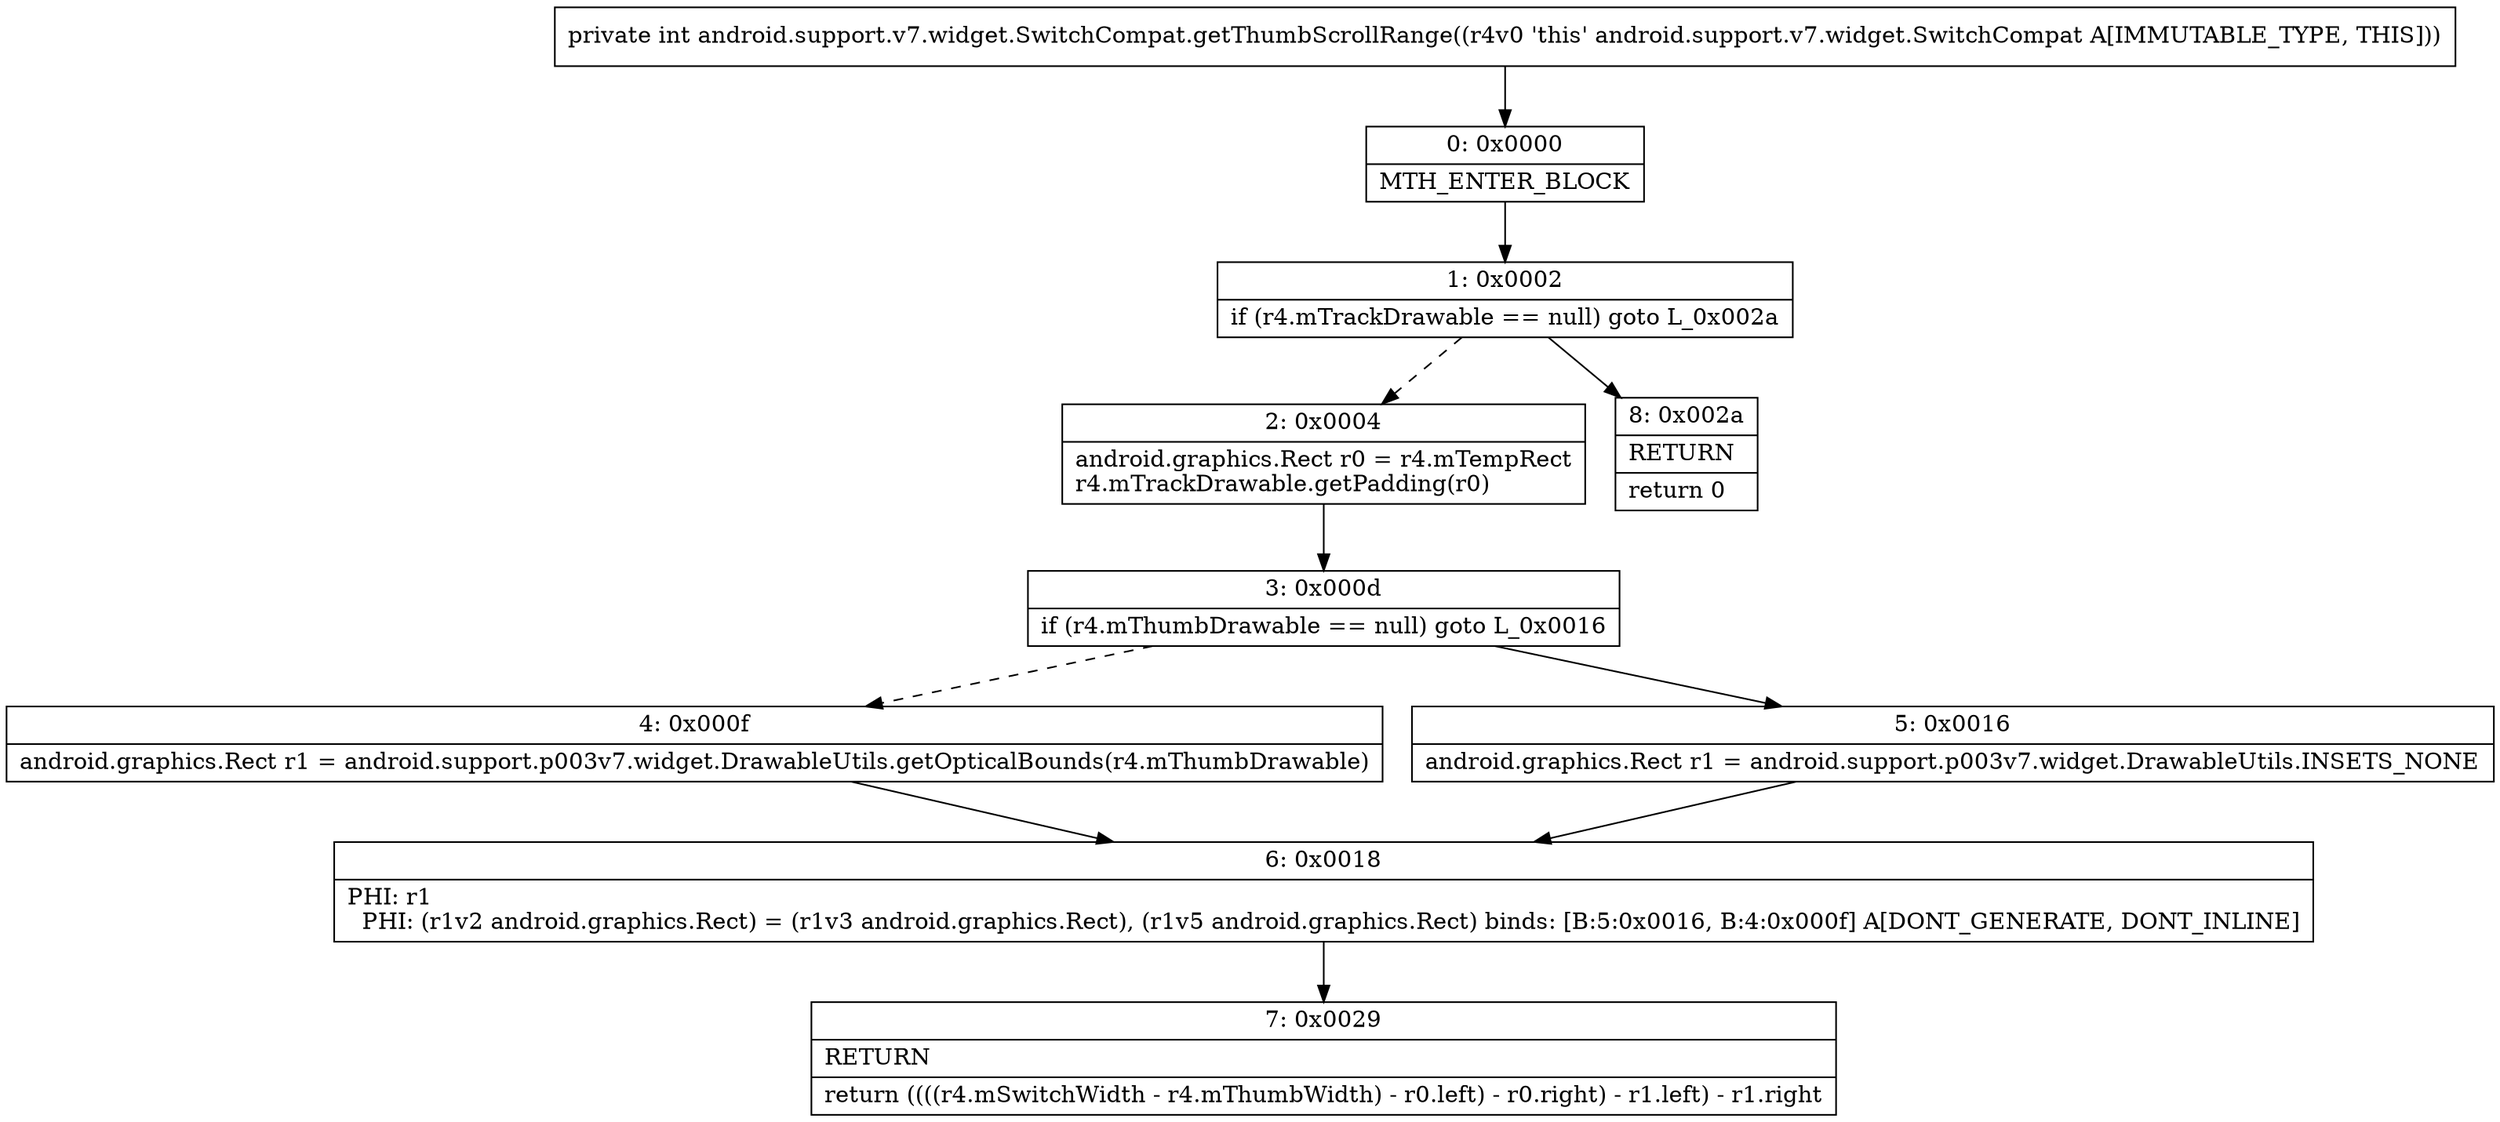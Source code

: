 digraph "CFG forandroid.support.v7.widget.SwitchCompat.getThumbScrollRange()I" {
Node_0 [shape=record,label="{0\:\ 0x0000|MTH_ENTER_BLOCK\l}"];
Node_1 [shape=record,label="{1\:\ 0x0002|if (r4.mTrackDrawable == null) goto L_0x002a\l}"];
Node_2 [shape=record,label="{2\:\ 0x0004|android.graphics.Rect r0 = r4.mTempRect\lr4.mTrackDrawable.getPadding(r0)\l}"];
Node_3 [shape=record,label="{3\:\ 0x000d|if (r4.mThumbDrawable == null) goto L_0x0016\l}"];
Node_4 [shape=record,label="{4\:\ 0x000f|android.graphics.Rect r1 = android.support.p003v7.widget.DrawableUtils.getOpticalBounds(r4.mThumbDrawable)\l}"];
Node_5 [shape=record,label="{5\:\ 0x0016|android.graphics.Rect r1 = android.support.p003v7.widget.DrawableUtils.INSETS_NONE\l}"];
Node_6 [shape=record,label="{6\:\ 0x0018|PHI: r1 \l  PHI: (r1v2 android.graphics.Rect) = (r1v3 android.graphics.Rect), (r1v5 android.graphics.Rect) binds: [B:5:0x0016, B:4:0x000f] A[DONT_GENERATE, DONT_INLINE]\l}"];
Node_7 [shape=record,label="{7\:\ 0x0029|RETURN\l|return ((((r4.mSwitchWidth \- r4.mThumbWidth) \- r0.left) \- r0.right) \- r1.left) \- r1.right\l}"];
Node_8 [shape=record,label="{8\:\ 0x002a|RETURN\l|return 0\l}"];
MethodNode[shape=record,label="{private int android.support.v7.widget.SwitchCompat.getThumbScrollRange((r4v0 'this' android.support.v7.widget.SwitchCompat A[IMMUTABLE_TYPE, THIS])) }"];
MethodNode -> Node_0;
Node_0 -> Node_1;
Node_1 -> Node_2[style=dashed];
Node_1 -> Node_8;
Node_2 -> Node_3;
Node_3 -> Node_4[style=dashed];
Node_3 -> Node_5;
Node_4 -> Node_6;
Node_5 -> Node_6;
Node_6 -> Node_7;
}

